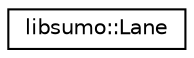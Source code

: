 digraph "Graphical Class Hierarchy"
{
  edge [fontname="Helvetica",fontsize="10",labelfontname="Helvetica",labelfontsize="10"];
  node [fontname="Helvetica",fontsize="10",shape=record];
  rankdir="LR";
  Node0 [label="libsumo::Lane",height=0.2,width=0.4,color="black", fillcolor="white", style="filled",URL="$d1/daa/classlibsumo_1_1_lane.html"];
}
